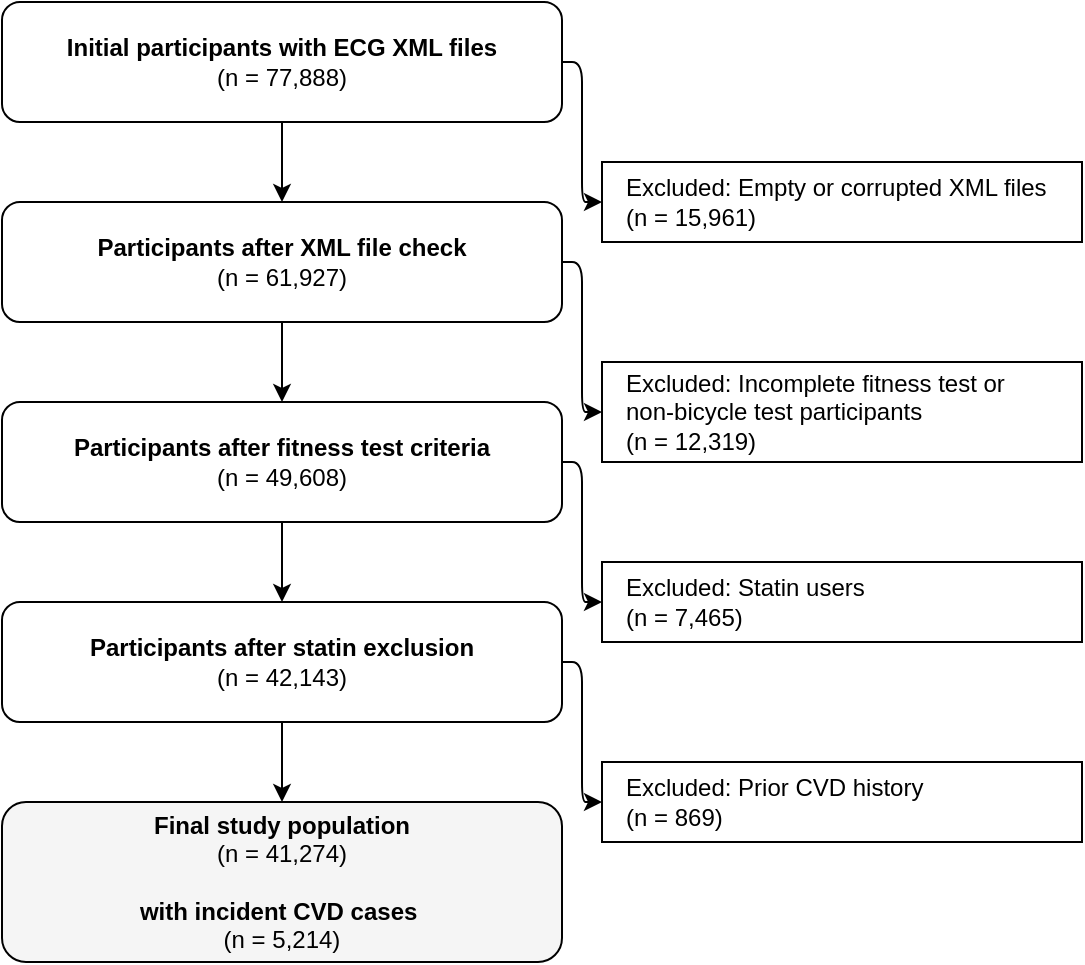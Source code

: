<mxfile>
    <diagram id="Zb1G8R3_qdKKmk3x727R" name="第 1 页">
        <mxGraphModel dx="358" dy="703" grid="1" gridSize="10" guides="1" tooltips="1" connect="1" arrows="1" fold="1" page="1" pageScale="1" pageWidth="827" pageHeight="1169" math="0" shadow="0">
            <root>
                <mxCell id="0"/>
                <mxCell id="1" parent="0"/>
                <mxCell id="2" value="&lt;b&gt;Initial participants with ECG XML files&lt;br&gt;&lt;/b&gt;(n = 77,888)" style="rounded=1;whiteSpace=wrap;html=1;" parent="1" vertex="1">
                    <mxGeometry x="240" y="40" width="280" height="60" as="geometry"/>
                </mxCell>
                <mxCell id="3" value="Excluded: Empty or corrupted XML files&#xa;(n = 15,961)" style="rounded=0;whiteSpace=wrap;html=1;align=left;spacingLeft=10;" parent="1" vertex="1">
                    <mxGeometry x="540" y="120" width="240" height="40" as="geometry"/>
                </mxCell>
                <mxCell id="4" value="" style="endArrow=classic;html=1;exitX=0.5;exitY=1;entryX=0.5;entryY=0;" parent="1" source="2" target="5" edge="1">
                    <mxGeometry width="50" height="50" relative="1" as="geometry"/>
                </mxCell>
                <mxCell id="5" value="&lt;b&gt;Participants after XML file check&lt;br&gt;&lt;/b&gt;(n = 61,927)" style="rounded=1;whiteSpace=wrap;html=1;" parent="1" vertex="1">
                    <mxGeometry x="240" y="140" width="280" height="60" as="geometry"/>
                </mxCell>
                <mxCell id="6" value="Excluded: Incomplete fitness test or&#xa;non-bicycle test participants&#xa;(n = 12,319)" style="rounded=0;whiteSpace=wrap;html=1;align=left;spacingLeft=10;" parent="1" vertex="1">
                    <mxGeometry x="540" y="220" width="240" height="50" as="geometry"/>
                </mxCell>
                <mxCell id="7" value="" style="endArrow=classic;html=1;exitX=0.5;exitY=1;" parent="1" source="5" target="8" edge="1">
                    <mxGeometry width="50" height="50" relative="1" as="geometry"/>
                </mxCell>
                <mxCell id="8" value="&lt;b&gt;Participants after fitness test criteria&lt;/b&gt;&lt;br&gt;(n = 49,608)" style="rounded=1;whiteSpace=wrap;html=1;" parent="1" vertex="1">
                    <mxGeometry x="240" y="240" width="280" height="60" as="geometry"/>
                </mxCell>
                <mxCell id="9" value="Excluded: Statin users&#xa;(n = 7,465)" style="rounded=0;whiteSpace=wrap;html=1;align=left;spacingLeft=10;" parent="1" vertex="1">
                    <mxGeometry x="540" y="320" width="240" height="40" as="geometry"/>
                </mxCell>
                <mxCell id="10" value="" style="endArrow=classic;html=1;exitX=0.5;exitY=1;" parent="1" source="8" target="11" edge="1">
                    <mxGeometry width="50" height="50" relative="1" as="geometry"/>
                </mxCell>
                <mxCell id="11" value="&lt;b&gt;Participants after statin exclusion&lt;/b&gt;&lt;br&gt;(n = 42,143)" style="rounded=1;whiteSpace=wrap;html=1;" parent="1" vertex="1">
                    <mxGeometry x="240" y="340" width="280" height="60" as="geometry"/>
                </mxCell>
                <mxCell id="12" value="Excluded: Prior CVD history&#xa;(n = 869)" style="rounded=0;whiteSpace=wrap;html=1;align=left;spacingLeft=10;" parent="1" vertex="1">
                    <mxGeometry x="540" y="420" width="240" height="40" as="geometry"/>
                </mxCell>
                <mxCell id="13" value="" style="endArrow=classic;html=1;exitX=0.5;exitY=1;" parent="1" source="11" target="14" edge="1">
                    <mxGeometry width="50" height="50" relative="1" as="geometry"/>
                </mxCell>
                <mxCell id="14" value="&lt;b&gt;Final study population&lt;/b&gt;&lt;br&gt;(n = 41,274)&lt;br&gt;&lt;br&gt;&lt;b&gt;with incident CVD cases&lt;/b&gt;&amp;nbsp;&lt;div&gt;&lt;span style=&quot;color: rgb(0, 0, 0);&quot;&gt;(n = 5,214)&lt;/span&gt;&lt;/div&gt;" style="rounded=1;whiteSpace=wrap;html=1;fillColor=#f5f5f5;" parent="1" vertex="1">
                    <mxGeometry x="240" y="440" width="280" height="80" as="geometry"/>
                </mxCell>
                <mxCell id="15" value="" style="endArrow=classic;html=1;exitX=1;exitY=0.5;entryX=0;entryY=0.5;edgeStyle=orthogonalEdgeStyle;" parent="1" source="2" target="3" edge="1">
                    <mxGeometry width="50" height="50" relative="1" as="geometry">
                        <mxPoint x="520" y="70" as="sourcePoint"/>
                        <mxPoint x="540" y="140" as="targetPoint"/>
                    </mxGeometry>
                </mxCell>
                <mxCell id="16" value="" style="endArrow=classic;html=1;exitX=1;exitY=0.5;entryX=0;entryY=0.5;edgeStyle=orthogonalEdgeStyle;" parent="1" source="5" target="6" edge="1">
                    <mxGeometry width="50" height="50" relative="1" as="geometry"/>
                </mxCell>
                <mxCell id="17" value="" style="endArrow=classic;html=1;exitX=1;exitY=0.5;entryX=0;entryY=0.5;edgeStyle=orthogonalEdgeStyle;" parent="1" source="8" target="9" edge="1">
                    <mxGeometry width="50" height="50" relative="1" as="geometry"/>
                </mxCell>
                <mxCell id="18" value="" style="endArrow=classic;html=1;exitX=1;exitY=0.5;entryX=0;entryY=0.5;edgeStyle=orthogonalEdgeStyle;" parent="1" source="11" target="12" edge="1">
                    <mxGeometry width="50" height="50" relative="1" as="geometry"/>
                </mxCell>
            </root>
        </mxGraphModel>
    </diagram>
</mxfile>